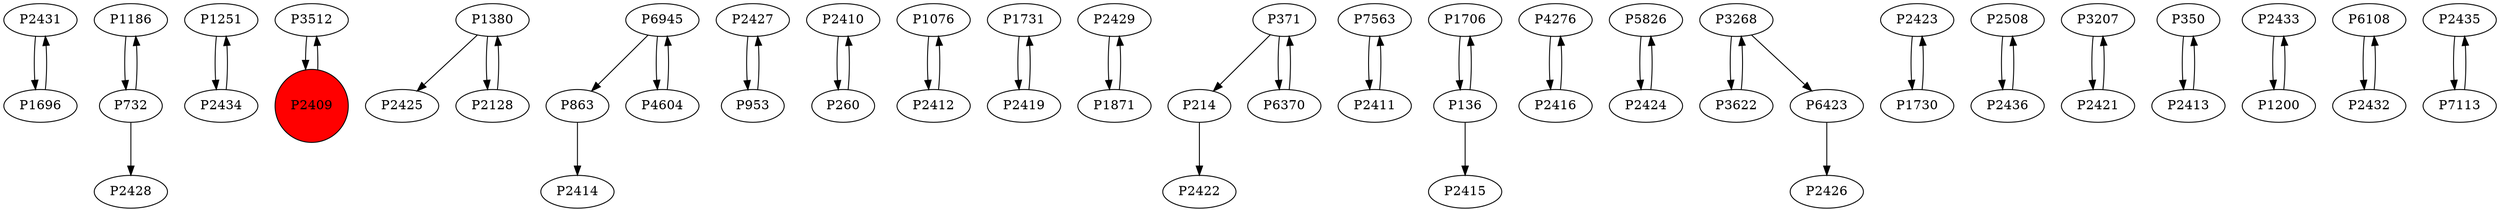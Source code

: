 digraph {
	P2431 -> P1696
	P1186 -> P732
	P732 -> P2428
	P1251 -> P2434
	P3512 -> P2409
	P1380 -> P2425
	P6945 -> P863
	P2427 -> P953
	P2410 -> P260
	P1076 -> P2412
	P1731 -> P2419
	P2434 -> P1251
	P2429 -> P1871
	P1380 -> P2128
	P214 -> P2422
	P1696 -> P2431
	P7563 -> P2411
	P1706 -> P136
	P6945 -> P4604
	P4276 -> P2416
	P5826 -> P2424
	P371 -> P6370
	P4604 -> P6945
	P863 -> P2414
	P6423 -> P2426
	P2419 -> P1731
	P2411 -> P7563
	P260 -> P2410
	P2416 -> P4276
	P2423 -> P1730
	P2508 -> P2436
	P2424 -> P5826
	P3207 -> P2421
	P2412 -> P1076
	P350 -> P2413
	P1871 -> P2429
	P2433 -> P1200
	P2413 -> P350
	P2409 -> P3512
	P6108 -> P2432
	P3622 -> P3268
	P953 -> P2427
	P3268 -> P6423
	P6370 -> P371
	P371 -> P214
	P1730 -> P2423
	P3268 -> P3622
	P136 -> P1706
	P2421 -> P3207
	P732 -> P1186
	P2128 -> P1380
	P2432 -> P6108
	P136 -> P2415
	P2435 -> P7113
	P1200 -> P2433
	P2436 -> P2508
	P7113 -> P2435
	P2409 [shape=circle]
	P2409 [style=filled]
	P2409 [fillcolor=red]
}
